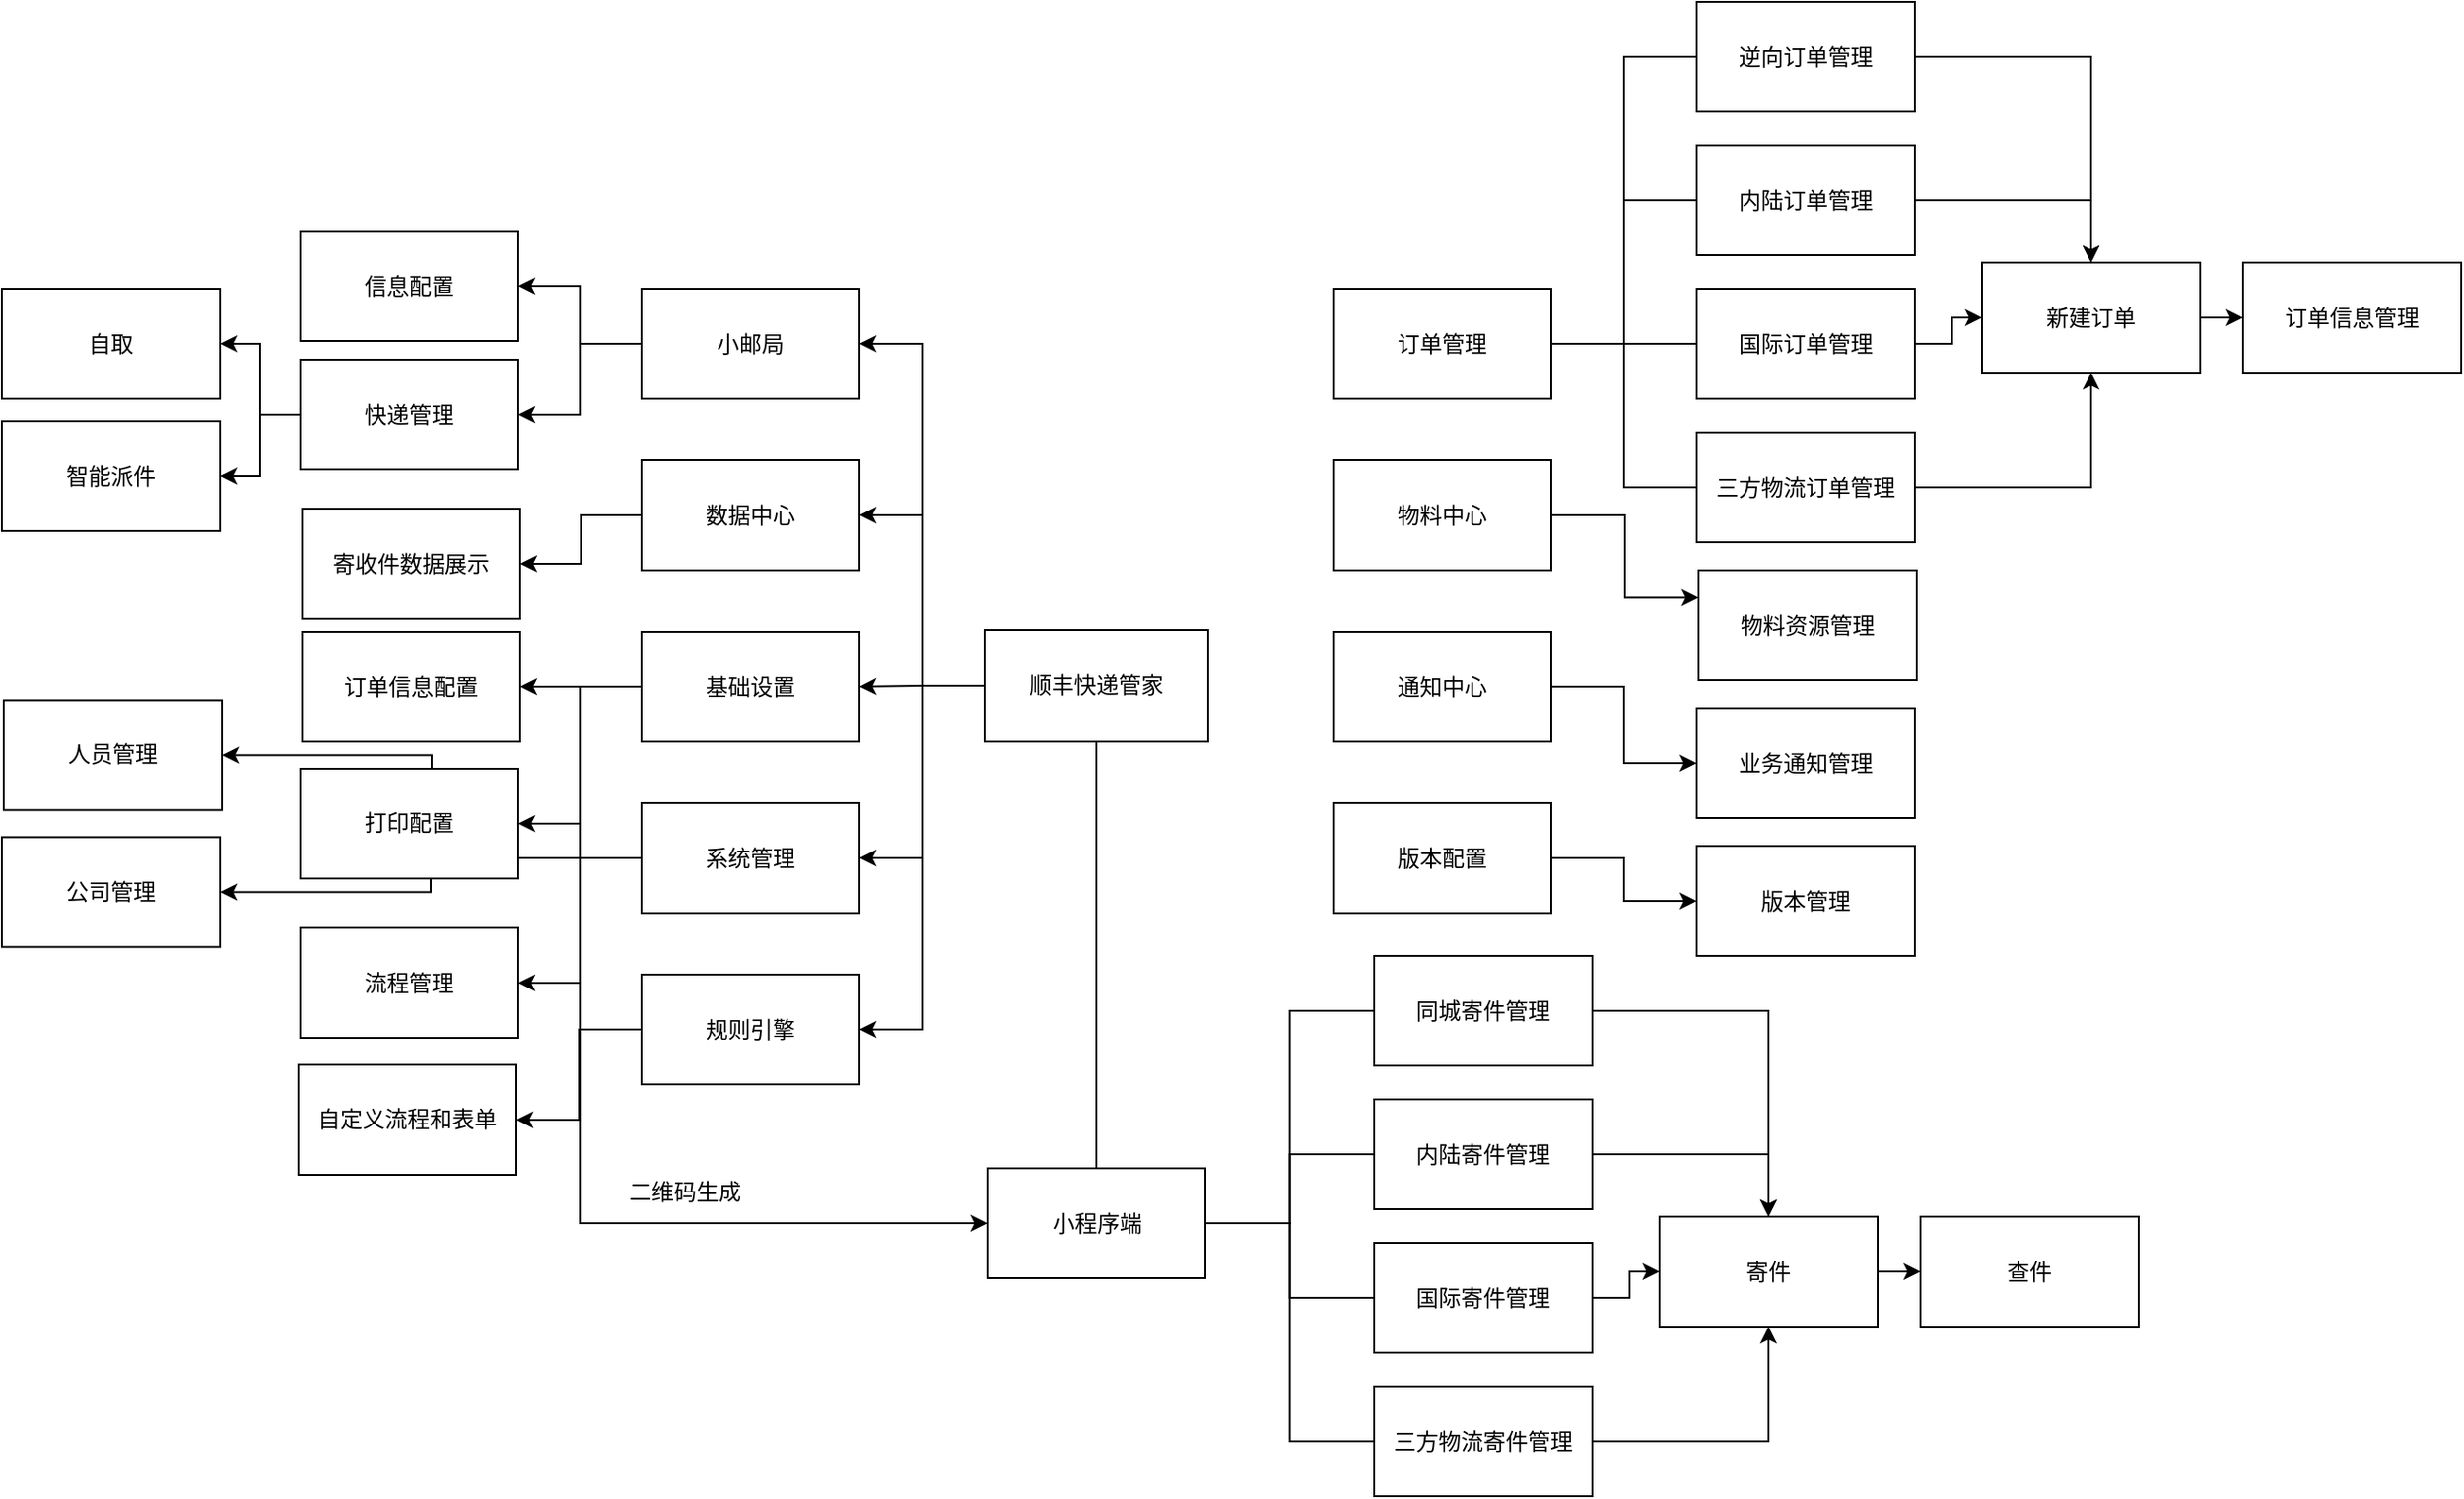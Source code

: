 <mxfile version="21.3.2" type="github">
  <diagram id="prtHgNgQTEPvFCAcTncT" name="Page-1">
    <mxGraphModel dx="1500" dy="784" grid="0" gridSize="10" guides="1" tooltips="1" connect="1" arrows="1" fold="1" page="1" pageScale="1" pageWidth="2339" pageHeight="3300" math="0" shadow="0">
      <root>
        <mxCell id="0" />
        <mxCell id="1" parent="0" />
        <mxCell id="m6JUEdn4nnYTboQbv6Gn-96" style="edgeStyle=orthogonalEdgeStyle;rounded=0;orthogonalLoop=1;jettySize=auto;html=1;entryX=0.5;entryY=0;entryDx=0;entryDy=0;endArrow=none;endFill=0;" edge="1" parent="1" source="9EZ-KONDML-prVSHsC6n-1" target="m6JUEdn4nnYTboQbv6Gn-20">
          <mxGeometry relative="1" as="geometry" />
        </mxCell>
        <mxCell id="m6JUEdn4nnYTboQbv6Gn-97" style="edgeStyle=orthogonalEdgeStyle;rounded=0;orthogonalLoop=1;jettySize=auto;html=1;entryX=1;entryY=0.5;entryDx=0;entryDy=0;" edge="1" parent="1" source="9EZ-KONDML-prVSHsC6n-1" target="m6JUEdn4nnYTboQbv6Gn-21">
          <mxGeometry relative="1" as="geometry" />
        </mxCell>
        <mxCell id="m6JUEdn4nnYTboQbv6Gn-98" style="edgeStyle=orthogonalEdgeStyle;rounded=0;orthogonalLoop=1;jettySize=auto;html=1;entryX=1;entryY=0.5;entryDx=0;entryDy=0;" edge="1" parent="1" source="9EZ-KONDML-prVSHsC6n-1" target="m6JUEdn4nnYTboQbv6Gn-26">
          <mxGeometry relative="1" as="geometry" />
        </mxCell>
        <mxCell id="m6JUEdn4nnYTboQbv6Gn-99" style="edgeStyle=orthogonalEdgeStyle;rounded=0;orthogonalLoop=1;jettySize=auto;html=1;entryX=1;entryY=0.5;entryDx=0;entryDy=0;" edge="1" parent="1" source="9EZ-KONDML-prVSHsC6n-1" target="m6JUEdn4nnYTboQbv6Gn-23">
          <mxGeometry relative="1" as="geometry" />
        </mxCell>
        <mxCell id="m6JUEdn4nnYTboQbv6Gn-101" style="edgeStyle=orthogonalEdgeStyle;rounded=0;orthogonalLoop=1;jettySize=auto;html=1;entryX=1;entryY=0.5;entryDx=0;entryDy=0;" edge="1" parent="1" source="9EZ-KONDML-prVSHsC6n-1" target="m6JUEdn4nnYTboQbv6Gn-24">
          <mxGeometry relative="1" as="geometry" />
        </mxCell>
        <mxCell id="m6JUEdn4nnYTboQbv6Gn-102" style="edgeStyle=orthogonalEdgeStyle;rounded=0;orthogonalLoop=1;jettySize=auto;html=1;entryX=1;entryY=0.5;entryDx=0;entryDy=0;" edge="1" parent="1" source="9EZ-KONDML-prVSHsC6n-1" target="m6JUEdn4nnYTboQbv6Gn-25">
          <mxGeometry relative="1" as="geometry" />
        </mxCell>
        <mxCell id="9EZ-KONDML-prVSHsC6n-1" value="顺丰快递管家" style="rounded=0;whiteSpace=wrap;html=1;" parent="1" vertex="1">
          <mxGeometry x="635" y="456" width="120" height="60" as="geometry" />
        </mxCell>
        <mxCell id="m6JUEdn4nnYTboQbv6Gn-43" style="edgeStyle=orthogonalEdgeStyle;rounded=0;orthogonalLoop=1;jettySize=auto;html=1;entryX=0;entryY=0.5;entryDx=0;entryDy=0;endArrow=none;endFill=0;" edge="1" parent="1" source="m6JUEdn4nnYTboQbv6Gn-4" target="m6JUEdn4nnYTboQbv6Gn-29">
          <mxGeometry relative="1" as="geometry" />
        </mxCell>
        <mxCell id="m6JUEdn4nnYTboQbv6Gn-44" style="edgeStyle=orthogonalEdgeStyle;rounded=0;orthogonalLoop=1;jettySize=auto;html=1;entryX=0;entryY=0.5;entryDx=0;entryDy=0;endArrow=none;endFill=0;" edge="1" parent="1" source="m6JUEdn4nnYTboQbv6Gn-4" target="m6JUEdn4nnYTboQbv6Gn-35">
          <mxGeometry relative="1" as="geometry" />
        </mxCell>
        <mxCell id="m6JUEdn4nnYTboQbv6Gn-45" style="edgeStyle=orthogonalEdgeStyle;rounded=0;orthogonalLoop=1;jettySize=auto;html=1;entryX=0;entryY=0.5;entryDx=0;entryDy=0;endArrow=none;endFill=0;" edge="1" parent="1" source="m6JUEdn4nnYTboQbv6Gn-4" target="m6JUEdn4nnYTboQbv6Gn-40">
          <mxGeometry relative="1" as="geometry" />
        </mxCell>
        <mxCell id="m6JUEdn4nnYTboQbv6Gn-46" style="edgeStyle=orthogonalEdgeStyle;rounded=0;orthogonalLoop=1;jettySize=auto;html=1;endArrow=none;endFill=0;" edge="1" parent="1" source="m6JUEdn4nnYTboQbv6Gn-4" target="m6JUEdn4nnYTboQbv6Gn-32">
          <mxGeometry relative="1" as="geometry" />
        </mxCell>
        <mxCell id="m6JUEdn4nnYTboQbv6Gn-4" value="订单管理" style="whiteSpace=wrap;html=1;rounded=0;" vertex="1" parent="1">
          <mxGeometry x="822" y="273" width="117" height="59" as="geometry" />
        </mxCell>
        <mxCell id="m6JUEdn4nnYTboQbv6Gn-59" style="edgeStyle=orthogonalEdgeStyle;rounded=0;orthogonalLoop=1;jettySize=auto;html=1;entryX=0;entryY=0.25;entryDx=0;entryDy=0;" edge="1" parent="1" source="m6JUEdn4nnYTboQbv6Gn-17" target="m6JUEdn4nnYTboQbv6Gn-56">
          <mxGeometry relative="1" as="geometry" />
        </mxCell>
        <mxCell id="m6JUEdn4nnYTboQbv6Gn-17" value="物料中心" style="whiteSpace=wrap;html=1;rounded=0;" vertex="1" parent="1">
          <mxGeometry x="822" y="365" width="117" height="59" as="geometry" />
        </mxCell>
        <mxCell id="m6JUEdn4nnYTboQbv6Gn-61" style="edgeStyle=orthogonalEdgeStyle;rounded=0;orthogonalLoop=1;jettySize=auto;html=1;entryX=0;entryY=0.5;entryDx=0;entryDy=0;" edge="1" parent="1" source="m6JUEdn4nnYTboQbv6Gn-18" target="m6JUEdn4nnYTboQbv6Gn-60">
          <mxGeometry relative="1" as="geometry" />
        </mxCell>
        <mxCell id="m6JUEdn4nnYTboQbv6Gn-18" value="通知中心" style="whiteSpace=wrap;html=1;rounded=0;" vertex="1" parent="1">
          <mxGeometry x="822" y="457" width="117" height="59" as="geometry" />
        </mxCell>
        <mxCell id="m6JUEdn4nnYTboQbv6Gn-64" value="" style="edgeStyle=orthogonalEdgeStyle;rounded=0;orthogonalLoop=1;jettySize=auto;html=1;" edge="1" parent="1" source="m6JUEdn4nnYTboQbv6Gn-19" target="m6JUEdn4nnYTboQbv6Gn-63">
          <mxGeometry relative="1" as="geometry" />
        </mxCell>
        <mxCell id="m6JUEdn4nnYTboQbv6Gn-19" value="版本配置" style="whiteSpace=wrap;html=1;rounded=0;" vertex="1" parent="1">
          <mxGeometry x="822" y="549" width="117" height="59" as="geometry" />
        </mxCell>
        <mxCell id="m6JUEdn4nnYTboQbv6Gn-91" style="edgeStyle=orthogonalEdgeStyle;rounded=0;orthogonalLoop=1;jettySize=auto;html=1;entryX=0;entryY=0.5;entryDx=0;entryDy=0;endArrow=none;endFill=0;" edge="1" parent="1" source="m6JUEdn4nnYTboQbv6Gn-20" target="m6JUEdn4nnYTboQbv6Gn-85">
          <mxGeometry relative="1" as="geometry" />
        </mxCell>
        <mxCell id="m6JUEdn4nnYTboQbv6Gn-92" style="edgeStyle=orthogonalEdgeStyle;rounded=0;orthogonalLoop=1;jettySize=auto;html=1;entryX=0;entryY=0.5;entryDx=0;entryDy=0;endArrow=none;endFill=0;" edge="1" parent="1" source="m6JUEdn4nnYTboQbv6Gn-20" target="m6JUEdn4nnYTboQbv6Gn-81">
          <mxGeometry relative="1" as="geometry" />
        </mxCell>
        <mxCell id="m6JUEdn4nnYTboQbv6Gn-93" style="edgeStyle=orthogonalEdgeStyle;rounded=0;orthogonalLoop=1;jettySize=auto;html=1;entryX=0;entryY=0.5;entryDx=0;entryDy=0;endArrow=none;endFill=0;" edge="1" parent="1" source="m6JUEdn4nnYTboQbv6Gn-20" target="m6JUEdn4nnYTboQbv6Gn-87">
          <mxGeometry relative="1" as="geometry" />
        </mxCell>
        <mxCell id="m6JUEdn4nnYTboQbv6Gn-94" style="edgeStyle=orthogonalEdgeStyle;rounded=0;orthogonalLoop=1;jettySize=auto;html=1;entryX=0;entryY=0.5;entryDx=0;entryDy=0;endArrow=none;endFill=0;" edge="1" parent="1" source="m6JUEdn4nnYTboQbv6Gn-20" target="m6JUEdn4nnYTboQbv6Gn-83">
          <mxGeometry relative="1" as="geometry" />
        </mxCell>
        <mxCell id="m6JUEdn4nnYTboQbv6Gn-20" value="小程序端" style="whiteSpace=wrap;html=1;rounded=0;" vertex="1" parent="1">
          <mxGeometry x="636.5" y="745" width="117" height="59" as="geometry" />
        </mxCell>
        <mxCell id="m6JUEdn4nnYTboQbv6Gn-104" value="" style="edgeStyle=orthogonalEdgeStyle;rounded=0;orthogonalLoop=1;jettySize=auto;html=1;" edge="1" parent="1" source="m6JUEdn4nnYTboQbv6Gn-21" target="m6JUEdn4nnYTboQbv6Gn-103">
          <mxGeometry relative="1" as="geometry" />
        </mxCell>
        <mxCell id="m6JUEdn4nnYTboQbv6Gn-107" value="" style="edgeStyle=orthogonalEdgeStyle;rounded=0;orthogonalLoop=1;jettySize=auto;html=1;" edge="1" parent="1" source="m6JUEdn4nnYTboQbv6Gn-21" target="m6JUEdn4nnYTboQbv6Gn-106">
          <mxGeometry relative="1" as="geometry" />
        </mxCell>
        <mxCell id="m6JUEdn4nnYTboQbv6Gn-21" value="小邮局" style="whiteSpace=wrap;html=1;rounded=0;" vertex="1" parent="1">
          <mxGeometry x="451" y="273" width="117" height="59" as="geometry" />
        </mxCell>
        <mxCell id="m6JUEdn4nnYTboQbv6Gn-121" style="edgeStyle=orthogonalEdgeStyle;rounded=0;orthogonalLoop=1;jettySize=auto;html=1;entryX=1;entryY=0.5;entryDx=0;entryDy=0;" edge="1" parent="1" source="m6JUEdn4nnYTboQbv6Gn-23" target="m6JUEdn4nnYTboQbv6Gn-116">
          <mxGeometry relative="1" as="geometry" />
        </mxCell>
        <mxCell id="m6JUEdn4nnYTboQbv6Gn-122" style="edgeStyle=orthogonalEdgeStyle;rounded=0;orthogonalLoop=1;jettySize=auto;html=1;entryX=1;entryY=0.5;entryDx=0;entryDy=0;" edge="1" parent="1" source="m6JUEdn4nnYTboQbv6Gn-23" target="m6JUEdn4nnYTboQbv6Gn-119">
          <mxGeometry relative="1" as="geometry" />
        </mxCell>
        <mxCell id="m6JUEdn4nnYTboQbv6Gn-125" style="edgeStyle=orthogonalEdgeStyle;rounded=0;orthogonalLoop=1;jettySize=auto;html=1;entryX=0;entryY=0.5;entryDx=0;entryDy=0;" edge="1" parent="1" source="m6JUEdn4nnYTboQbv6Gn-23" target="m6JUEdn4nnYTboQbv6Gn-20">
          <mxGeometry relative="1" as="geometry">
            <Array as="points">
              <mxPoint x="418" y="487" />
              <mxPoint x="418" y="774" />
            </Array>
          </mxGeometry>
        </mxCell>
        <mxCell id="m6JUEdn4nnYTboQbv6Gn-23" value="基础设置" style="whiteSpace=wrap;html=1;rounded=0;" vertex="1" parent="1">
          <mxGeometry x="451" y="457" width="117" height="59" as="geometry" />
        </mxCell>
        <mxCell id="m6JUEdn4nnYTboQbv6Gn-129" style="edgeStyle=orthogonalEdgeStyle;rounded=0;orthogonalLoop=1;jettySize=auto;html=1;entryX=1;entryY=0.5;entryDx=0;entryDy=0;" edge="1" parent="1" source="m6JUEdn4nnYTboQbv6Gn-24" target="m6JUEdn4nnYTboQbv6Gn-127">
          <mxGeometry relative="1" as="geometry" />
        </mxCell>
        <mxCell id="m6JUEdn4nnYTboQbv6Gn-130" style="edgeStyle=orthogonalEdgeStyle;rounded=0;orthogonalLoop=1;jettySize=auto;html=1;entryX=1;entryY=0.5;entryDx=0;entryDy=0;" edge="1" parent="1" source="m6JUEdn4nnYTboQbv6Gn-24" target="m6JUEdn4nnYTboQbv6Gn-128">
          <mxGeometry relative="1" as="geometry" />
        </mxCell>
        <mxCell id="m6JUEdn4nnYTboQbv6Gn-24" value="系统管理" style="whiteSpace=wrap;html=1;rounded=0;" vertex="1" parent="1">
          <mxGeometry x="451" y="549" width="117" height="59" as="geometry" />
        </mxCell>
        <mxCell id="m6JUEdn4nnYTboQbv6Gn-133" style="edgeStyle=orthogonalEdgeStyle;rounded=0;orthogonalLoop=1;jettySize=auto;html=1;" edge="1" parent="1" source="m6JUEdn4nnYTboQbv6Gn-25" target="m6JUEdn4nnYTboQbv6Gn-131">
          <mxGeometry relative="1" as="geometry" />
        </mxCell>
        <mxCell id="m6JUEdn4nnYTboQbv6Gn-134" style="edgeStyle=orthogonalEdgeStyle;rounded=0;orthogonalLoop=1;jettySize=auto;html=1;entryX=1;entryY=0.5;entryDx=0;entryDy=0;" edge="1" parent="1" source="m6JUEdn4nnYTboQbv6Gn-25" target="m6JUEdn4nnYTboQbv6Gn-132">
          <mxGeometry relative="1" as="geometry" />
        </mxCell>
        <mxCell id="m6JUEdn4nnYTboQbv6Gn-25" value="规则引擎" style="whiteSpace=wrap;html=1;rounded=0;" vertex="1" parent="1">
          <mxGeometry x="451" y="641" width="117" height="59" as="geometry" />
        </mxCell>
        <mxCell id="m6JUEdn4nnYTboQbv6Gn-115" value="" style="edgeStyle=orthogonalEdgeStyle;rounded=0;orthogonalLoop=1;jettySize=auto;html=1;" edge="1" parent="1" source="m6JUEdn4nnYTboQbv6Gn-26" target="m6JUEdn4nnYTboQbv6Gn-114">
          <mxGeometry relative="1" as="geometry" />
        </mxCell>
        <mxCell id="m6JUEdn4nnYTboQbv6Gn-26" value="数据中心" style="whiteSpace=wrap;html=1;rounded=0;" vertex="1" parent="1">
          <mxGeometry x="451" y="365" width="117" height="59" as="geometry" />
        </mxCell>
        <mxCell id="m6JUEdn4nnYTboQbv6Gn-49" style="edgeStyle=orthogonalEdgeStyle;rounded=0;orthogonalLoop=1;jettySize=auto;html=1;entryX=0.5;entryY=0;entryDx=0;entryDy=0;" edge="1" parent="1" source="m6JUEdn4nnYTboQbv6Gn-29" target="m6JUEdn4nnYTboQbv6Gn-47">
          <mxGeometry relative="1" as="geometry" />
        </mxCell>
        <mxCell id="m6JUEdn4nnYTboQbv6Gn-29" value="内陆订单管理" style="whiteSpace=wrap;html=1;rounded=0;" vertex="1" parent="1">
          <mxGeometry x="1017" y="196" width="117" height="59" as="geometry" />
        </mxCell>
        <mxCell id="m6JUEdn4nnYTboQbv6Gn-51" style="edgeStyle=orthogonalEdgeStyle;rounded=0;orthogonalLoop=1;jettySize=auto;html=1;" edge="1" parent="1" source="m6JUEdn4nnYTboQbv6Gn-35" target="m6JUEdn4nnYTboQbv6Gn-47">
          <mxGeometry relative="1" as="geometry" />
        </mxCell>
        <mxCell id="m6JUEdn4nnYTboQbv6Gn-35" value="三方物流订单管理" style="whiteSpace=wrap;html=1;rounded=0;" vertex="1" parent="1">
          <mxGeometry x="1017" y="350" width="117" height="59" as="geometry" />
        </mxCell>
        <mxCell id="m6JUEdn4nnYTboQbv6Gn-48" style="edgeStyle=orthogonalEdgeStyle;rounded=0;orthogonalLoop=1;jettySize=auto;html=1;" edge="1" parent="1" source="m6JUEdn4nnYTboQbv6Gn-40" target="m6JUEdn4nnYTboQbv6Gn-47">
          <mxGeometry relative="1" as="geometry" />
        </mxCell>
        <mxCell id="m6JUEdn4nnYTboQbv6Gn-40" value="逆向订单管理" style="whiteSpace=wrap;html=1;rounded=0;" vertex="1" parent="1">
          <mxGeometry x="1017" y="119" width="117" height="59" as="geometry" />
        </mxCell>
        <mxCell id="m6JUEdn4nnYTboQbv6Gn-50" style="edgeStyle=orthogonalEdgeStyle;rounded=0;orthogonalLoop=1;jettySize=auto;html=1;entryX=0;entryY=0.5;entryDx=0;entryDy=0;" edge="1" parent="1" source="m6JUEdn4nnYTboQbv6Gn-32" target="m6JUEdn4nnYTboQbv6Gn-47">
          <mxGeometry relative="1" as="geometry" />
        </mxCell>
        <mxCell id="m6JUEdn4nnYTboQbv6Gn-32" value="国际订单管理" style="whiteSpace=wrap;html=1;rounded=0;" vertex="1" parent="1">
          <mxGeometry x="1017" y="273" width="117" height="59" as="geometry" />
        </mxCell>
        <mxCell id="m6JUEdn4nnYTboQbv6Gn-53" value="" style="edgeStyle=orthogonalEdgeStyle;rounded=0;orthogonalLoop=1;jettySize=auto;html=1;" edge="1" parent="1" source="m6JUEdn4nnYTboQbv6Gn-47" target="m6JUEdn4nnYTboQbv6Gn-52">
          <mxGeometry relative="1" as="geometry" />
        </mxCell>
        <mxCell id="m6JUEdn4nnYTboQbv6Gn-47" value="新建订单" style="whiteSpace=wrap;html=1;rounded=0;" vertex="1" parent="1">
          <mxGeometry x="1170" y="259" width="117" height="59" as="geometry" />
        </mxCell>
        <mxCell id="m6JUEdn4nnYTboQbv6Gn-52" value="订单信息管理" style="whiteSpace=wrap;html=1;rounded=0;" vertex="1" parent="1">
          <mxGeometry x="1310" y="259" width="117" height="59" as="geometry" />
        </mxCell>
        <mxCell id="m6JUEdn4nnYTboQbv6Gn-56" value="物料资源管理" style="whiteSpace=wrap;html=1;rounded=0;" vertex="1" parent="1">
          <mxGeometry x="1018" y="424" width="117" height="59" as="geometry" />
        </mxCell>
        <mxCell id="m6JUEdn4nnYTboQbv6Gn-60" value="业务通知管理" style="whiteSpace=wrap;html=1;rounded=0;" vertex="1" parent="1">
          <mxGeometry x="1017" y="498" width="117" height="59" as="geometry" />
        </mxCell>
        <mxCell id="m6JUEdn4nnYTboQbv6Gn-63" value="版本管理" style="whiteSpace=wrap;html=1;rounded=0;" vertex="1" parent="1">
          <mxGeometry x="1017" y="572" width="117" height="59" as="geometry" />
        </mxCell>
        <mxCell id="m6JUEdn4nnYTboQbv6Gn-80" style="edgeStyle=orthogonalEdgeStyle;rounded=0;orthogonalLoop=1;jettySize=auto;html=1;entryX=0.5;entryY=0;entryDx=0;entryDy=0;" edge="1" parent="1" source="m6JUEdn4nnYTboQbv6Gn-81" target="m6JUEdn4nnYTboQbv6Gn-89">
          <mxGeometry relative="1" as="geometry" />
        </mxCell>
        <mxCell id="m6JUEdn4nnYTboQbv6Gn-81" value="内陆寄件管理" style="whiteSpace=wrap;html=1;rounded=0;" vertex="1" parent="1">
          <mxGeometry x="844" y="708" width="117" height="59" as="geometry" />
        </mxCell>
        <mxCell id="m6JUEdn4nnYTboQbv6Gn-82" style="edgeStyle=orthogonalEdgeStyle;rounded=0;orthogonalLoop=1;jettySize=auto;html=1;" edge="1" parent="1" source="m6JUEdn4nnYTboQbv6Gn-83" target="m6JUEdn4nnYTboQbv6Gn-89">
          <mxGeometry relative="1" as="geometry" />
        </mxCell>
        <mxCell id="m6JUEdn4nnYTboQbv6Gn-83" value="三方物流寄件管理" style="whiteSpace=wrap;html=1;rounded=0;" vertex="1" parent="1">
          <mxGeometry x="844" y="862" width="117" height="59" as="geometry" />
        </mxCell>
        <mxCell id="m6JUEdn4nnYTboQbv6Gn-84" style="edgeStyle=orthogonalEdgeStyle;rounded=0;orthogonalLoop=1;jettySize=auto;html=1;" edge="1" parent="1" source="m6JUEdn4nnYTboQbv6Gn-85" target="m6JUEdn4nnYTboQbv6Gn-89">
          <mxGeometry relative="1" as="geometry" />
        </mxCell>
        <mxCell id="m6JUEdn4nnYTboQbv6Gn-85" value="同城寄件管理" style="whiteSpace=wrap;html=1;rounded=0;" vertex="1" parent="1">
          <mxGeometry x="844" y="631" width="117" height="59" as="geometry" />
        </mxCell>
        <mxCell id="m6JUEdn4nnYTboQbv6Gn-86" style="edgeStyle=orthogonalEdgeStyle;rounded=0;orthogonalLoop=1;jettySize=auto;html=1;entryX=0;entryY=0.5;entryDx=0;entryDy=0;" edge="1" parent="1" source="m6JUEdn4nnYTboQbv6Gn-87" target="m6JUEdn4nnYTboQbv6Gn-89">
          <mxGeometry relative="1" as="geometry" />
        </mxCell>
        <mxCell id="m6JUEdn4nnYTboQbv6Gn-87" value="国际寄件管理" style="whiteSpace=wrap;html=1;rounded=0;" vertex="1" parent="1">
          <mxGeometry x="844" y="785" width="117" height="59" as="geometry" />
        </mxCell>
        <mxCell id="m6JUEdn4nnYTboQbv6Gn-88" value="" style="edgeStyle=orthogonalEdgeStyle;rounded=0;orthogonalLoop=1;jettySize=auto;html=1;" edge="1" parent="1" source="m6JUEdn4nnYTboQbv6Gn-89" target="m6JUEdn4nnYTboQbv6Gn-90">
          <mxGeometry relative="1" as="geometry" />
        </mxCell>
        <mxCell id="m6JUEdn4nnYTboQbv6Gn-89" value="寄件" style="whiteSpace=wrap;html=1;rounded=0;" vertex="1" parent="1">
          <mxGeometry x="997" y="771" width="117" height="59" as="geometry" />
        </mxCell>
        <mxCell id="m6JUEdn4nnYTboQbv6Gn-90" value="查件" style="whiteSpace=wrap;html=1;rounded=0;" vertex="1" parent="1">
          <mxGeometry x="1137" y="771" width="117" height="59" as="geometry" />
        </mxCell>
        <mxCell id="m6JUEdn4nnYTboQbv6Gn-103" value="信息配置" style="whiteSpace=wrap;html=1;rounded=0;" vertex="1" parent="1">
          <mxGeometry x="268" y="242" width="117" height="59" as="geometry" />
        </mxCell>
        <mxCell id="m6JUEdn4nnYTboQbv6Gn-109" value="" style="edgeStyle=orthogonalEdgeStyle;rounded=0;orthogonalLoop=1;jettySize=auto;html=1;" edge="1" parent="1" source="m6JUEdn4nnYTboQbv6Gn-106" target="m6JUEdn4nnYTboQbv6Gn-108">
          <mxGeometry relative="1" as="geometry" />
        </mxCell>
        <mxCell id="m6JUEdn4nnYTboQbv6Gn-112" value="" style="edgeStyle=orthogonalEdgeStyle;rounded=0;orthogonalLoop=1;jettySize=auto;html=1;" edge="1" parent="1" source="m6JUEdn4nnYTboQbv6Gn-106" target="m6JUEdn4nnYTboQbv6Gn-111">
          <mxGeometry relative="1" as="geometry" />
        </mxCell>
        <mxCell id="m6JUEdn4nnYTboQbv6Gn-106" value="快递管理" style="whiteSpace=wrap;html=1;rounded=0;" vertex="1" parent="1">
          <mxGeometry x="268" y="311" width="117" height="59" as="geometry" />
        </mxCell>
        <mxCell id="m6JUEdn4nnYTboQbv6Gn-108" value="自取" style="whiteSpace=wrap;html=1;rounded=0;" vertex="1" parent="1">
          <mxGeometry x="108" y="273" width="117" height="59" as="geometry" />
        </mxCell>
        <mxCell id="m6JUEdn4nnYTboQbv6Gn-111" value="智能派件" style="whiteSpace=wrap;html=1;rounded=0;" vertex="1" parent="1">
          <mxGeometry x="108" y="344" width="117" height="59" as="geometry" />
        </mxCell>
        <mxCell id="m6JUEdn4nnYTboQbv6Gn-114" value="寄收件数据展示" style="whiteSpace=wrap;html=1;rounded=0;" vertex="1" parent="1">
          <mxGeometry x="269" y="391" width="117" height="59" as="geometry" />
        </mxCell>
        <mxCell id="m6JUEdn4nnYTboQbv6Gn-116" value="订单信息配置" style="whiteSpace=wrap;html=1;rounded=0;" vertex="1" parent="1">
          <mxGeometry x="269" y="457" width="117" height="59" as="geometry" />
        </mxCell>
        <mxCell id="m6JUEdn4nnYTboQbv6Gn-119" value="打印配置" style="whiteSpace=wrap;html=1;rounded=0;" vertex="1" parent="1">
          <mxGeometry x="268" y="530.5" width="117" height="59" as="geometry" />
        </mxCell>
        <mxCell id="m6JUEdn4nnYTboQbv6Gn-126" value="二维码生成" style="text;html=1;align=center;verticalAlign=middle;resizable=0;points=[];autosize=1;strokeColor=none;fillColor=none;" vertex="1" parent="1">
          <mxGeometry x="435" y="745" width="78" height="26" as="geometry" />
        </mxCell>
        <mxCell id="m6JUEdn4nnYTboQbv6Gn-127" value="人员管理" style="whiteSpace=wrap;html=1;rounded=0;" vertex="1" parent="1">
          <mxGeometry x="109" y="493.75" width="117" height="59" as="geometry" />
        </mxCell>
        <mxCell id="m6JUEdn4nnYTboQbv6Gn-128" value="公司管理" style="whiteSpace=wrap;html=1;rounded=0;" vertex="1" parent="1">
          <mxGeometry x="108" y="567.25" width="117" height="59" as="geometry" />
        </mxCell>
        <mxCell id="m6JUEdn4nnYTboQbv6Gn-131" value="流程管理" style="whiteSpace=wrap;html=1;rounded=0;" vertex="1" parent="1">
          <mxGeometry x="268" y="616" width="117" height="59" as="geometry" />
        </mxCell>
        <mxCell id="m6JUEdn4nnYTboQbv6Gn-132" value="自定义流程和表单" style="whiteSpace=wrap;html=1;rounded=0;" vertex="1" parent="1">
          <mxGeometry x="267" y="689.5" width="117" height="59" as="geometry" />
        </mxCell>
      </root>
    </mxGraphModel>
  </diagram>
</mxfile>
